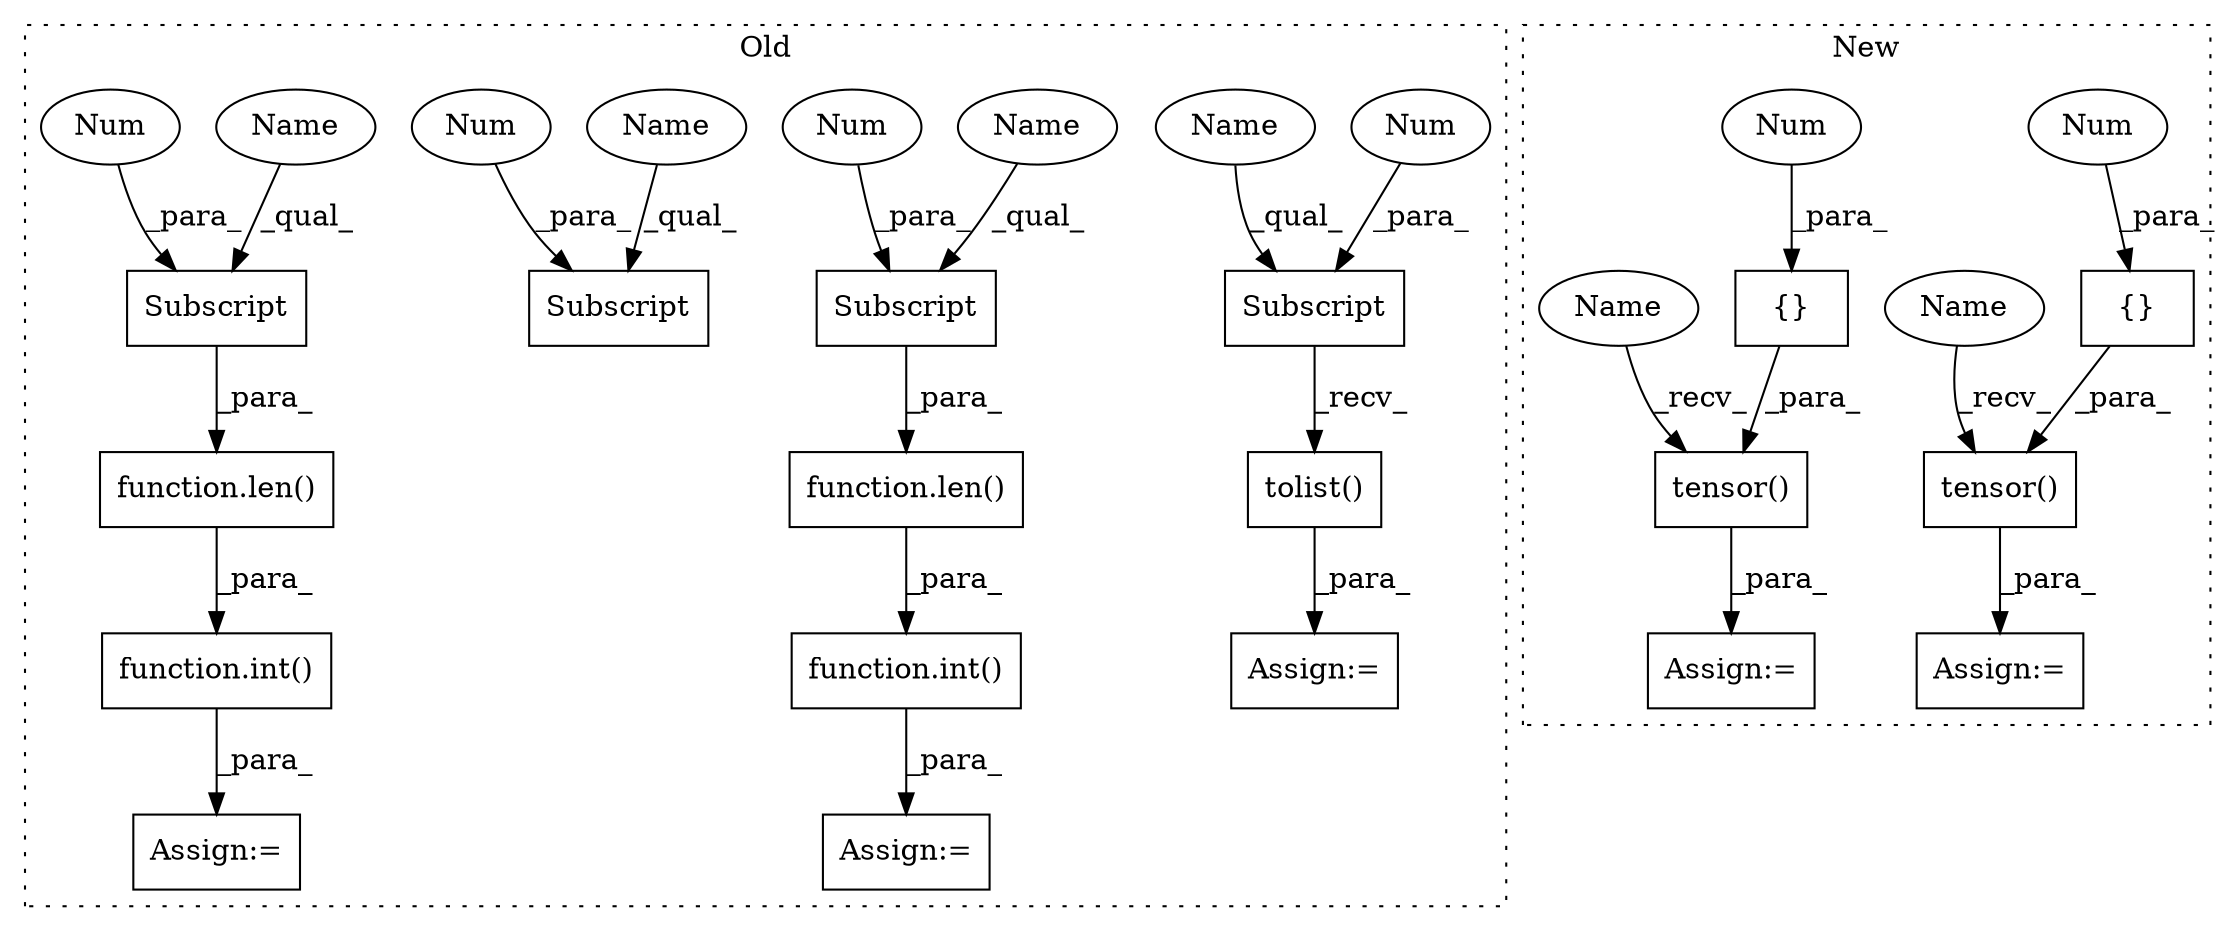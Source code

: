 digraph G {
subgraph cluster0 {
1 [label="function.len()" a="75" s="2616,2633" l="4,1" shape="box"];
8 [label="Subscript" a="63" s="2620,0" l="13,0" shape="box"];
9 [label="Subscript" a="63" s="2768,0" l="13,0" shape="box"];
10 [label="function.int()" a="75" s="2612,2634" l="4,1" shape="box"];
11 [label="Subscript" a="63" s="2320,0" l="13,0" shape="box"];
12 [label="Num" a="76" s="2779" l="1" shape="ellipse"];
13 [label="Subscript" a="63" s="2429,0" l="13,0" shape="box"];
14 [label="Num" a="76" s="2331" l="1" shape="ellipse"];
17 [label="Num" a="76" s="2440" l="1" shape="ellipse"];
18 [label="Num" a="76" s="2631" l="1" shape="ellipse"];
19 [label="function.len()" a="75" s="2425,2442" l="4,1" shape="box"];
20 [label="function.int()" a="75" s="2421,2443" l="4,1" shape="box"];
21 [label="Assign:=" a="68" s="2609" l="3" shape="box"];
22 [label="tolist()" a="75" s="2768" l="22" shape="box"];
23 [label="Assign:=" a="68" s="2765" l="3" shape="box"];
24 [label="Assign:=" a="68" s="2418" l="3" shape="box"];
27 [label="Name" a="87" s="2429" l="10" shape="ellipse"];
28 [label="Name" a="87" s="2320" l="10" shape="ellipse"];
29 [label="Name" a="87" s="2768" l="10" shape="ellipse"];
30 [label="Name" a="87" s="2620" l="10" shape="ellipse"];
label = "Old";
style="dotted";
}
subgraph cluster1 {
2 [label="tensor()" a="75" s="2822,2838" l="13,1" shape="box"];
3 [label="Assign:=" a="68" s="2819" l="3" shape="box"];
4 [label="{}" a="59" s="2835,2837" l="1,0" shape="box"];
5 [label="tensor()" a="75" s="2786,2802" l="13,1" shape="box"];
6 [label="Assign:=" a="68" s="2783" l="3" shape="box"];
7 [label="{}" a="59" s="2799,2801" l="1,0" shape="box"];
15 [label="Num" a="76" s="2800" l="1" shape="ellipse"];
16 [label="Num" a="76" s="2836" l="1" shape="ellipse"];
25 [label="Name" a="87" s="2822" l="5" shape="ellipse"];
26 [label="Name" a="87" s="2786" l="5" shape="ellipse"];
label = "New";
style="dotted";
}
1 -> 10 [label="_para_"];
2 -> 3 [label="_para_"];
4 -> 2 [label="_para_"];
5 -> 6 [label="_para_"];
7 -> 5 [label="_para_"];
8 -> 1 [label="_para_"];
9 -> 22 [label="_recv_"];
10 -> 21 [label="_para_"];
12 -> 9 [label="_para_"];
13 -> 19 [label="_para_"];
14 -> 11 [label="_para_"];
15 -> 7 [label="_para_"];
16 -> 4 [label="_para_"];
17 -> 13 [label="_para_"];
18 -> 8 [label="_para_"];
19 -> 20 [label="_para_"];
20 -> 24 [label="_para_"];
22 -> 23 [label="_para_"];
25 -> 2 [label="_recv_"];
26 -> 5 [label="_recv_"];
27 -> 13 [label="_qual_"];
28 -> 11 [label="_qual_"];
29 -> 9 [label="_qual_"];
30 -> 8 [label="_qual_"];
}